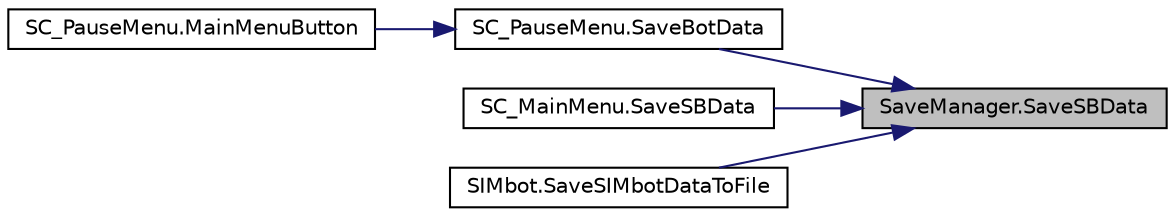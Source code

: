 digraph "SaveManager.SaveSBData"
{
 // LATEX_PDF_SIZE
  edge [fontname="Helvetica",fontsize="10",labelfontname="Helvetica",labelfontsize="10"];
  node [fontname="Helvetica",fontsize="10",shape=record];
  rankdir="RL";
  Node1 [label="SaveManager.SaveSBData",height=0.2,width=0.4,color="black", fillcolor="grey75", style="filled", fontcolor="black",tooltip="Save the data on the SIMbot to a file."];
  Node1 -> Node2 [dir="back",color="midnightblue",fontsize="10",style="solid",fontname="Helvetica"];
  Node2 [label="SC_PauseMenu.SaveBotData",height=0.2,width=0.4,color="black", fillcolor="white", style="filled",URL="$class_s_c___pause_menu.html#a12587df5a4e760ce3930546351749c67",tooltip=" "];
  Node2 -> Node3 [dir="back",color="midnightblue",fontsize="10",style="solid",fontname="Helvetica"];
  Node3 [label="SC_PauseMenu.MainMenuButton",height=0.2,width=0.4,color="black", fillcolor="white", style="filled",URL="$class_s_c___pause_menu.html#a63ba53ef3ceae5fc35ee1d4e10797ba7",tooltip=" "];
  Node1 -> Node4 [dir="back",color="midnightblue",fontsize="10",style="solid",fontname="Helvetica"];
  Node4 [label="SC_MainMenu.SaveSBData",height=0.2,width=0.4,color="black", fillcolor="white", style="filled",URL="$class_s_c___main_menu.html#a6eefe1c4f04dc2e301c8dd4737c9fdad",tooltip=" "];
  Node1 -> Node5 [dir="back",color="midnightblue",fontsize="10",style="solid",fontname="Helvetica"];
  Node5 [label="SIMbot.SaveSIMbotDataToFile",height=0.2,width=0.4,color="black", fillcolor="white", style="filled",URL="$class_s_i_mbot.html#af082f5274eeae9dcb263450305201635",tooltip=" "];
}
